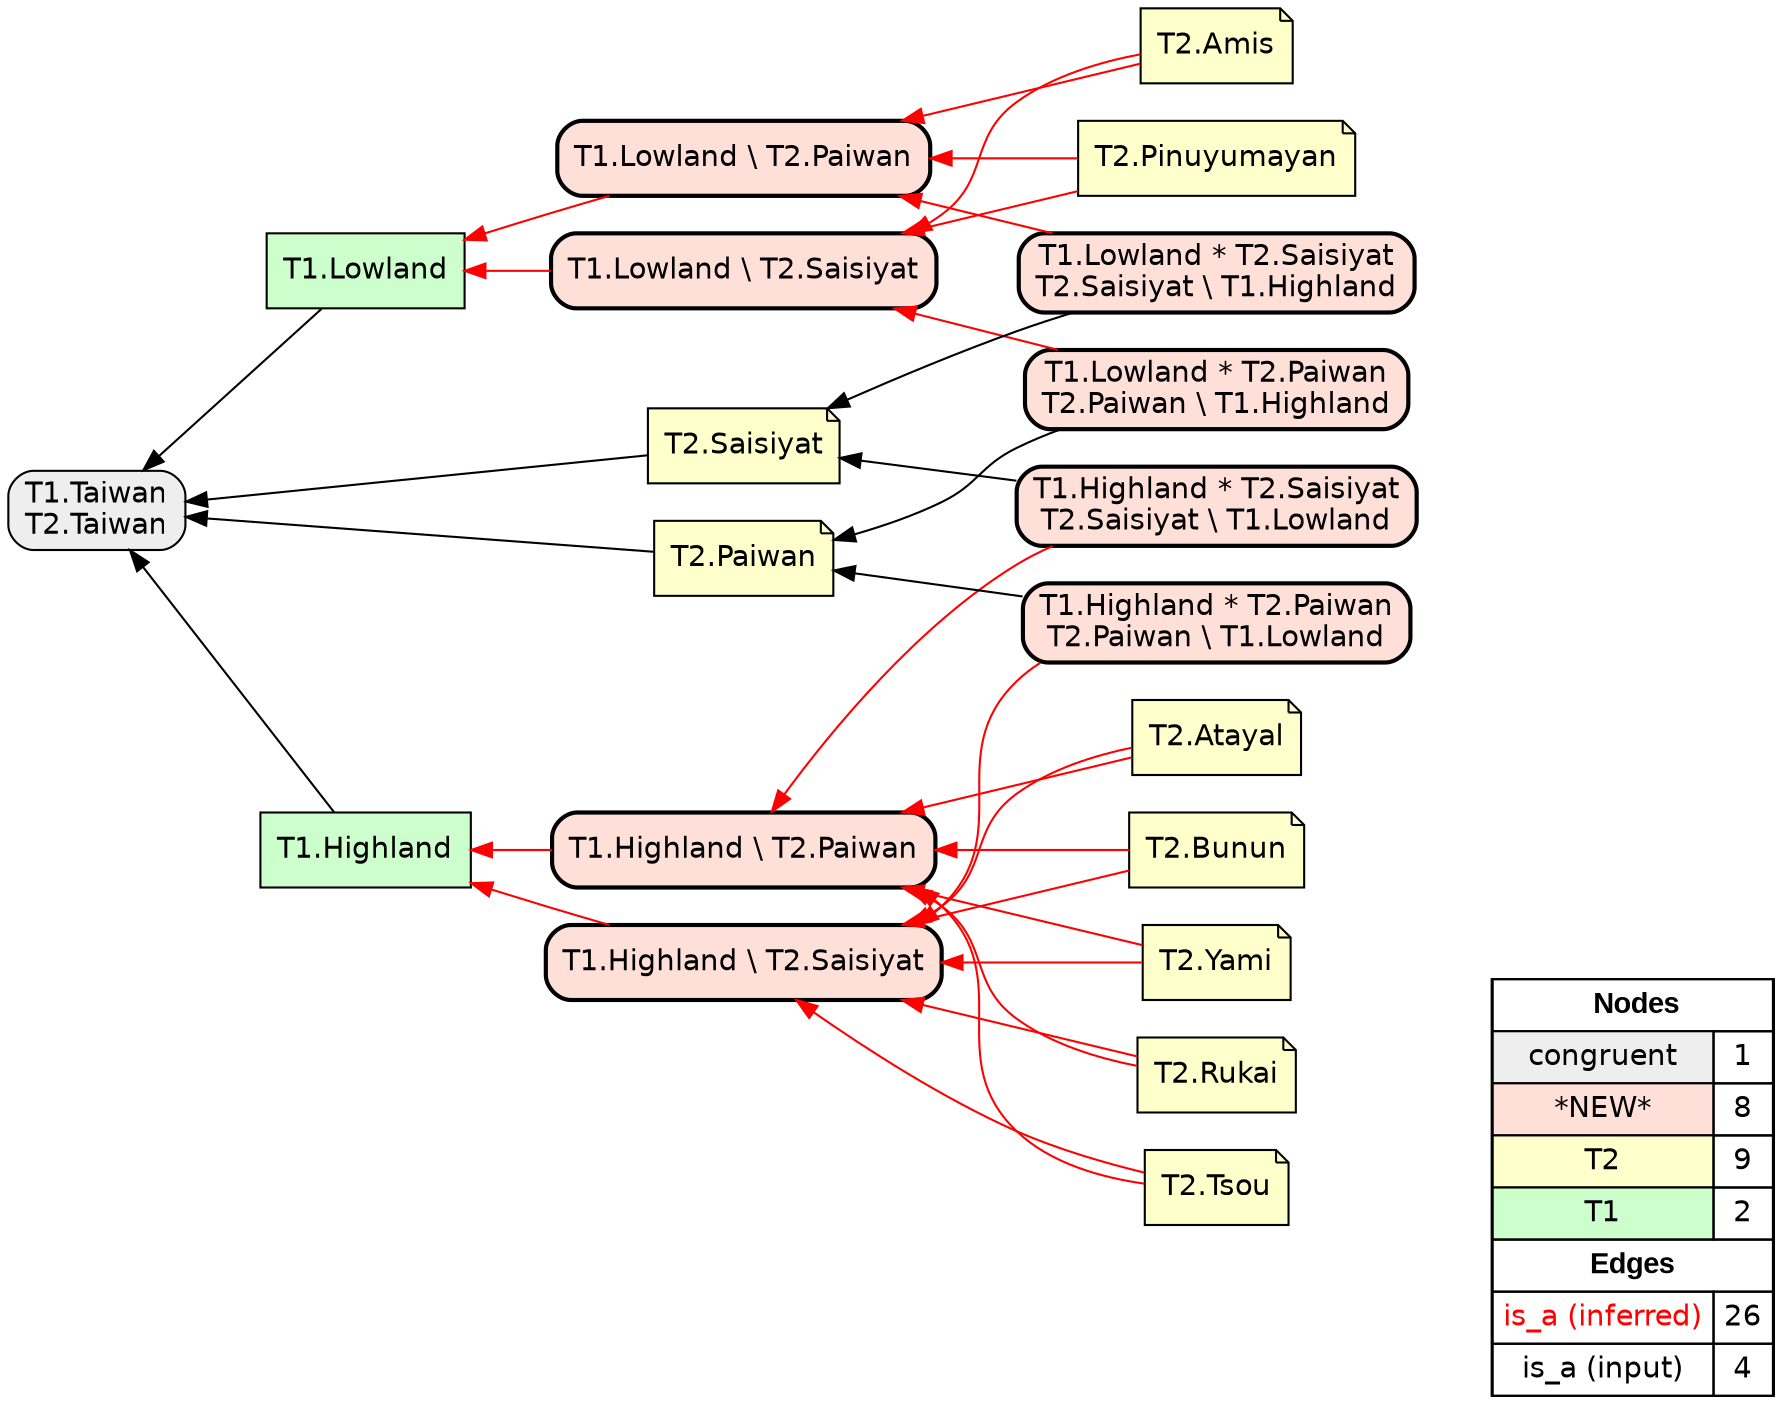 digraph{
rankdir=RL
node[shape=box style="filled,rounded" fillcolor="#EEEEEE" fontname="helvetica"] 
"T1.Taiwan\nT2.Taiwan"
node[shape=box style="filled,rounded,bold" fillcolor="#FFE0D8" fontname="helvetica"] 
"T1.Highland \\ T2.Saisiyat"
"T1.Lowland * T2.Paiwan\nT2.Paiwan \\ T1.Highland"
"T1.Highland \\ T2.Paiwan"
"T1.Lowland * T2.Saisiyat\nT2.Saisiyat \\ T1.Highland"
"T1.Lowland \\ T2.Saisiyat"
"T1.Highland * T2.Saisiyat\nT2.Saisiyat \\ T1.Lowland"
"T1.Highland * T2.Paiwan\nT2.Paiwan \\ T1.Lowland"
"T1.Lowland \\ T2.Paiwan"
node[shape=note style=filled fillcolor="#FFFFCC" fontname="helvetica"] 
"T2.Yami"
"T2.Rukai"
"T2.Tsou"
"T2.Atayal"
"T2.Amis"
"T2.Bunun"
"T2.Pinuyumayan"
"T2.Saisiyat"
"T2.Paiwan"

node[shape=box style=filled fillcolor="#CCFFCC" fontname="helvetica"] 
"T1.Lowland"
"T1.Highland"
edge[arrowhead=normal style=dotted color="#000000" constraint=true penwidth=1]
edge[arrowhead=normal style=solid color="#FF0000" constraint=true penwidth=1]
"T2.Rukai" -> "T1.Highland \\ T2.Paiwan"
"T2.Amis" -> "T1.Lowland \\ T2.Saisiyat"
"T1.Highland \\ T2.Paiwan" -> "T1.Highland"
"T2.Rukai" -> "T1.Highland \\ T2.Saisiyat"
"T2.Tsou" -> "T1.Highland \\ T2.Paiwan"
"T1.Highland \\ T2.Saisiyat" -> "T1.Highland"
"T1.Lowland \\ T2.Paiwan" -> "T1.Lowland"
"T2.Yami" -> "T1.Highland \\ T2.Paiwan"
"T1.Highland * T2.Saisiyat\nT2.Saisiyat \\ T1.Lowland" -> "T1.Highland \\ T2.Paiwan"
"T1.Lowland * T2.Saisiyat\nT2.Saisiyat \\ T1.Highland" -> "T1.Lowland \\ T2.Paiwan"
"T2.Tsou" -> "T1.Highland \\ T2.Saisiyat"
"T2.Bunun" -> "T1.Highland \\ T2.Paiwan"
"T2.Atayal" -> "T1.Highland \\ T2.Saisiyat"
"T2.Bunun" -> "T1.Highland \\ T2.Saisiyat"
"T1.Highland * T2.Paiwan\nT2.Paiwan \\ T1.Lowland" -> "T1.Highland \\ T2.Saisiyat"
"T2.Pinuyumayan" -> "T1.Lowland \\ T2.Saisiyat"
"T2.Yami" -> "T1.Highland \\ T2.Saisiyat"
"T1.Lowland \\ T2.Saisiyat" -> "T1.Lowland"
"T1.Lowland * T2.Paiwan\nT2.Paiwan \\ T1.Highland" -> "T1.Lowland \\ T2.Saisiyat"
"T2.Amis" -> "T1.Lowland \\ T2.Paiwan"
"T2.Atayal" -> "T1.Highland \\ T2.Paiwan"
"T2.Pinuyumayan" -> "T1.Lowland \\ T2.Paiwan"
edge[arrowhead=normal style=solid color="#000000" constraint=true penwidth=1]
"T1.Highland" -> "T1.Taiwan\nT2.Taiwan"
"T2.Paiwan" -> "T1.Taiwan\nT2.Taiwan"
"T2.Saisiyat" -> "T1.Taiwan\nT2.Taiwan"
"T1.Lowland" -> "T1.Taiwan\nT2.Taiwan"
"T1.Lowland * T2.Paiwan\nT2.Paiwan \\ T1.Highland" -> "T2.Paiwan"
"T1.Highland * T2.Paiwan\nT2.Paiwan \\ T1.Lowland" -> "T2.Paiwan"
"T1.Highland * T2.Saisiyat\nT2.Saisiyat \\ T1.Lowland" -> "T2.Saisiyat"
"T1.Lowland * T2.Saisiyat\nT2.Saisiyat \\ T1.Highland" -> "T2.Saisiyat"


node[shape=box] 
{rank=source Legend [fillcolor= white margin=0 label=< 
 <TABLE BORDER="0" CELLBORDER="1" CELLSPACING="0" CELLPADDING="4"> 
<TR> <TD COLSPAN="2"><font face="Arial Black"> Nodes</font></TD> </TR> 
<TR> 
 <TD bgcolor="#EEEEEE" fontname="helvetica">congruent</TD> 
 <TD>1</TD> 
 </TR> 
<TR> 
 <TD bgcolor="#FFE0D8" fontname="helvetica">*NEW*</TD> 
 <TD>8</TD> 
 </TR> 
<TR> 
 <TD bgcolor="#FFFFCC" fontname="helvetica">T2</TD> 
 <TD>9</TD> 
 </TR> 
<TR> 
 <TD bgcolor="#CCFFCC" fontname="helvetica">T1</TD> 
 <TD>2</TD> 
 </TR> 
<TR> <TD COLSPAN="2"><font face = "Arial Black"> Edges </font></TD> </TR> 
<TR> 
 <TD><font color ="#FF0000">is_a (inferred)</font></TD><TD>26</TD>
</TR>
<TR> 
 <TD><font color ="#000000">is_a (input)</font></TD><TD>4</TD>
</TR>
</TABLE> 
 >] } 
}